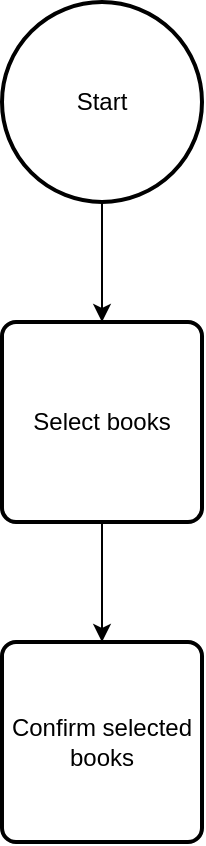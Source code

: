 <mxfile>
    <diagram id="EVoHg8wmrYgNQXRIbI6g" name="Borrow Process">
        <mxGraphModel dx="940" dy="486" grid="1" gridSize="10" guides="1" tooltips="1" connect="1" arrows="1" fold="1" page="1" pageScale="1" pageWidth="850" pageHeight="1100" math="0" shadow="0">
            <root>
                <mxCell id="0"/>
                <mxCell id="1" parent="0"/>
                <mxCell id="VIM0gW2rXRsGUSsuE4Ok-3" value="" style="edgeStyle=none;html=1;" edge="1" parent="1" source="VIM0gW2rXRsGUSsuE4Ok-1" target="VIM0gW2rXRsGUSsuE4Ok-2">
                    <mxGeometry relative="1" as="geometry"/>
                </mxCell>
                <mxCell id="VIM0gW2rXRsGUSsuE4Ok-1" value="Start" style="strokeWidth=2;html=1;shape=mxgraph.flowchart.start_2;whiteSpace=wrap;" vertex="1" parent="1">
                    <mxGeometry x="70" y="200" width="100" height="100" as="geometry"/>
                </mxCell>
                <mxCell id="VIM0gW2rXRsGUSsuE4Ok-5" style="edgeStyle=none;html=1;" edge="1" parent="1" source="VIM0gW2rXRsGUSsuE4Ok-2" target="VIM0gW2rXRsGUSsuE4Ok-4">
                    <mxGeometry relative="1" as="geometry"/>
                </mxCell>
                <mxCell id="VIM0gW2rXRsGUSsuE4Ok-2" value="Select books" style="rounded=1;whiteSpace=wrap;html=1;absoluteArcSize=1;arcSize=14;strokeWidth=2;" vertex="1" parent="1">
                    <mxGeometry x="70" y="360" width="100" height="100" as="geometry"/>
                </mxCell>
                <mxCell id="VIM0gW2rXRsGUSsuE4Ok-4" value="Confirm selected books" style="rounded=1;whiteSpace=wrap;html=1;absoluteArcSize=1;arcSize=14;strokeWidth=2;" vertex="1" parent="1">
                    <mxGeometry x="70" y="520" width="100" height="100" as="geometry"/>
                </mxCell>
            </root>
        </mxGraphModel>
    </diagram>
    <diagram id="7T4NZOfhC1rEHGdUCphO" name="Schedule Task">
        <mxGraphModel dx="658" dy="340" grid="1" gridSize="10" guides="1" tooltips="1" connect="1" arrows="1" fold="1" page="1" pageScale="1" pageWidth="850" pageHeight="1100" math="0" shadow="0">
            <root>
                <mxCell id="0"/>
                <mxCell id="1" parent="0"/>
            </root>
        </mxGraphModel>
    </diagram>
</mxfile>
